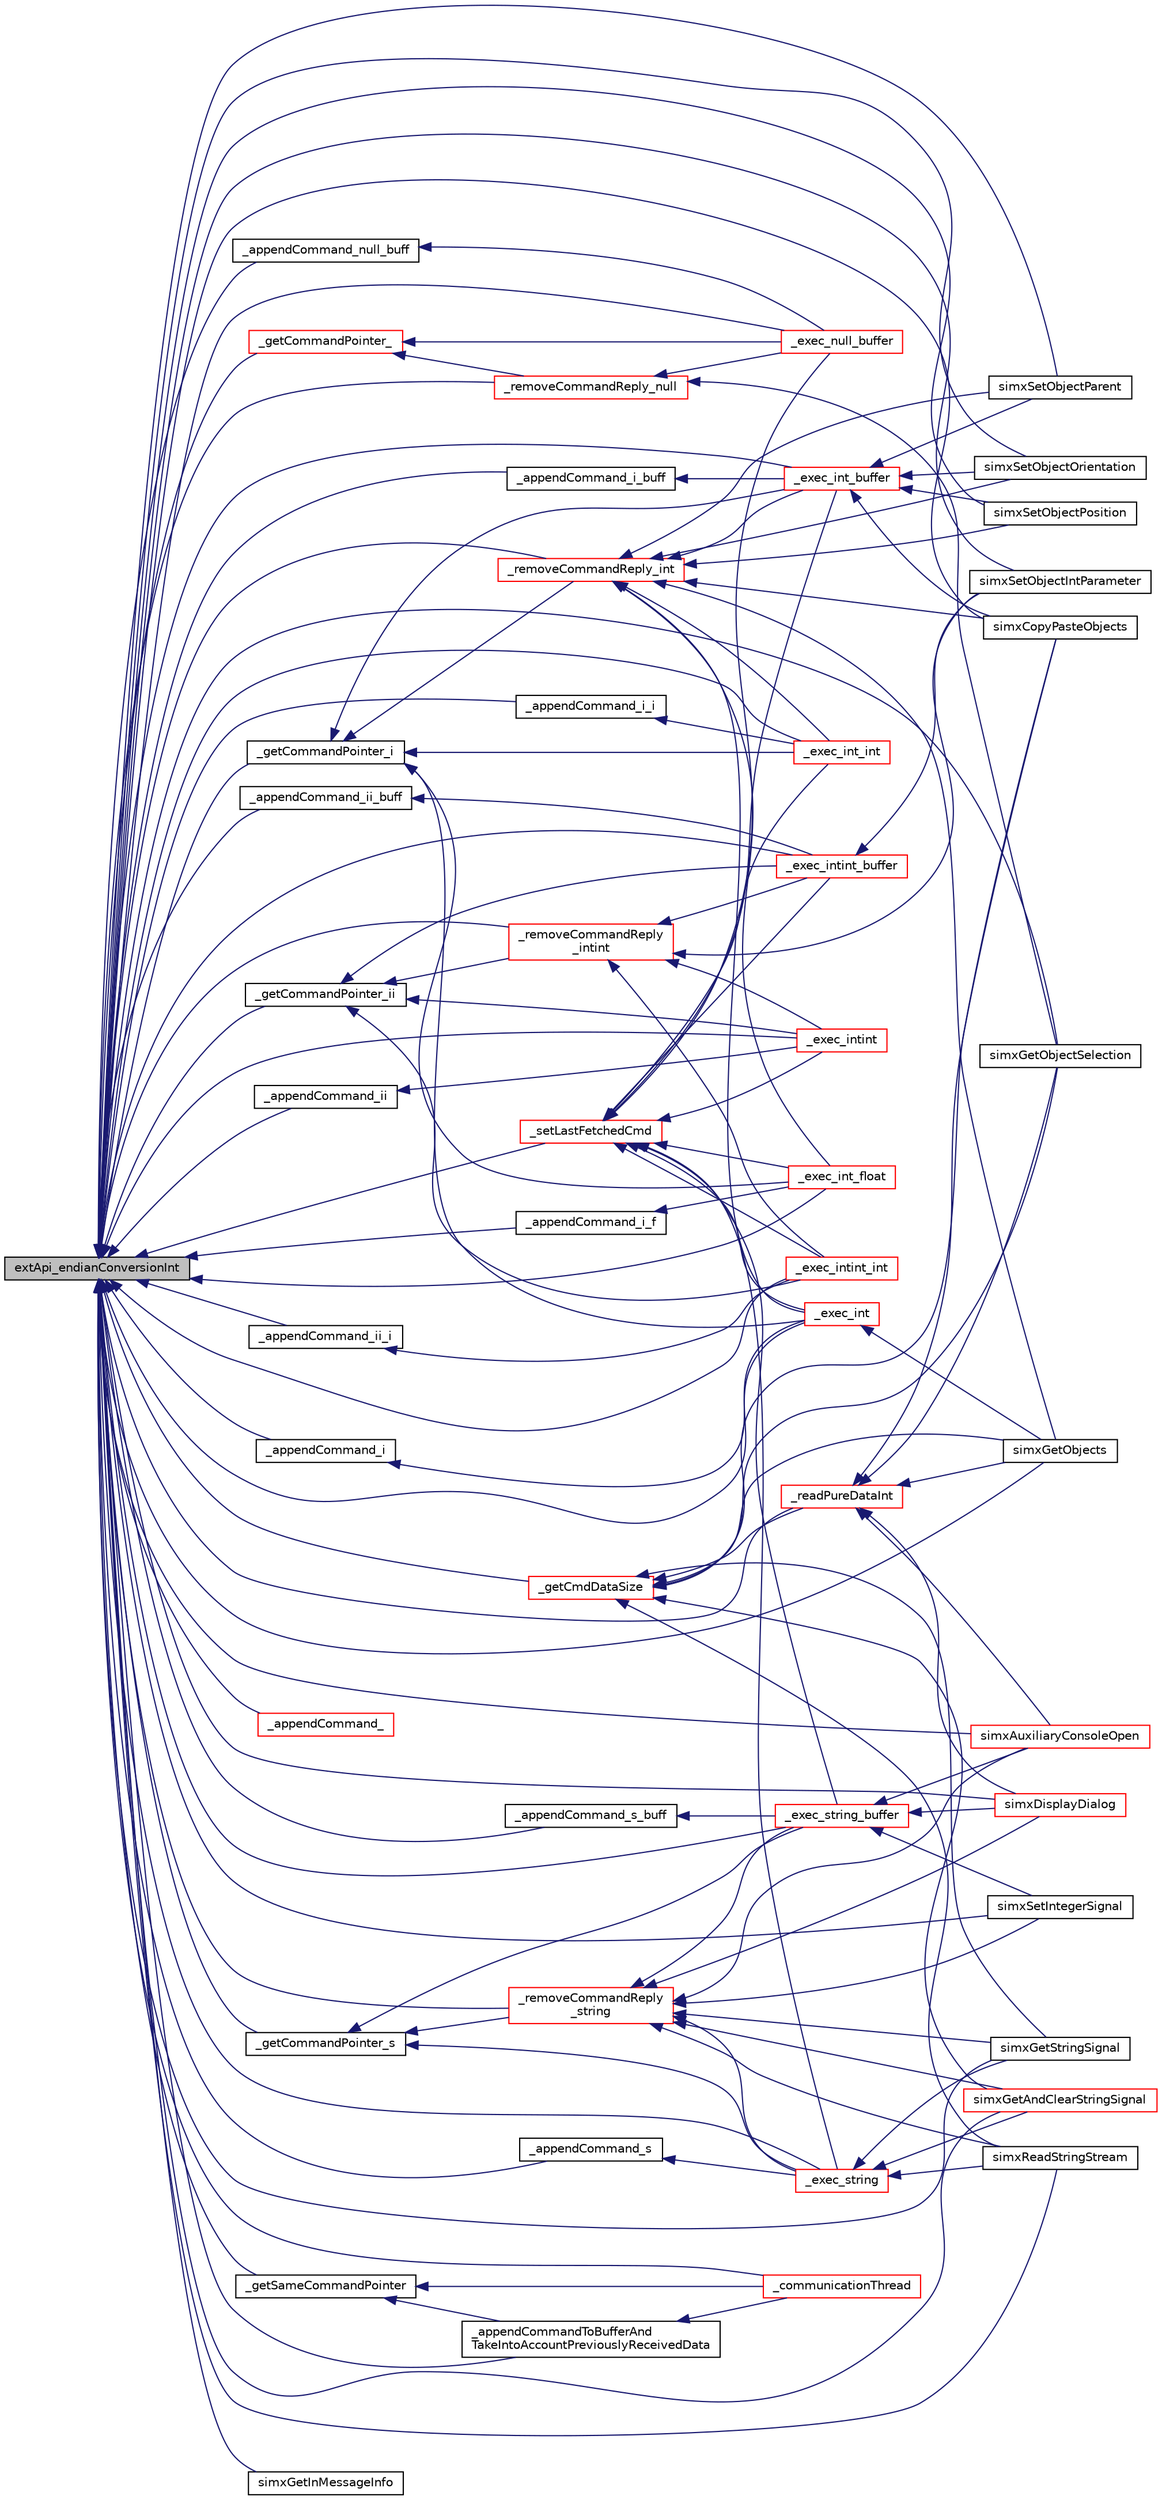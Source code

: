 digraph "extApi_endianConversionInt"
{
  edge [fontname="Helvetica",fontsize="10",labelfontname="Helvetica",labelfontsize="10"];
  node [fontname="Helvetica",fontsize="10",shape=record];
  rankdir="LR";
  Node1 [label="extApi_endianConversionInt",height=0.2,width=0.4,color="black", fillcolor="grey75", style="filled" fontcolor="black"];
  Node1 -> Node2 [dir="back",color="midnightblue",fontsize="10",style="solid"];
  Node2 [label="_setLastFetchedCmd",height=0.2,width=0.4,color="red", fillcolor="white", style="filled",URL="$ext_api_8c.html#ad4cc41d2856011509d396a51f1d43666"];
  Node2 -> Node3 [dir="back",color="midnightblue",fontsize="10",style="solid"];
  Node3 [label="_exec_null_buffer",height=0.2,width=0.4,color="red", fillcolor="white", style="filled",URL="$ext_api_8c.html#a6e5bbe1e829dc2e96f74de0273e580fd"];
  Node2 -> Node4 [dir="back",color="midnightblue",fontsize="10",style="solid"];
  Node4 [label="_exec_int",height=0.2,width=0.4,color="red", fillcolor="white", style="filled",URL="$ext_api_8c.html#a3f9fac4b9f89024076034ffa70db1116"];
  Node4 -> Node5 [dir="back",color="midnightblue",fontsize="10",style="solid"];
  Node5 [label="simxGetObjects",height=0.2,width=0.4,color="black", fillcolor="white", style="filled",URL="$ext_api_8h.html#af16a2c26c4b5efc3dbab4d48304a3731"];
  Node2 -> Node6 [dir="back",color="midnightblue",fontsize="10",style="solid"];
  Node6 [label="_exec_intint",height=0.2,width=0.4,color="red", fillcolor="white", style="filled",URL="$ext_api_8c.html#a08086a57ef343cf270d0ce254755f9b1"];
  Node2 -> Node7 [dir="back",color="midnightblue",fontsize="10",style="solid"];
  Node7 [label="_exec_string",height=0.2,width=0.4,color="red", fillcolor="white", style="filled",URL="$ext_api_8c.html#a8ed61bf56ec0a97663d58839033c3b8d"];
  Node7 -> Node8 [dir="back",color="midnightblue",fontsize="10",style="solid"];
  Node8 [label="simxGetStringSignal",height=0.2,width=0.4,color="black", fillcolor="white", style="filled",URL="$ext_api_8h.html#afb0369ac6659537bc4d51f688c71ea76"];
  Node7 -> Node9 [dir="back",color="midnightblue",fontsize="10",style="solid"];
  Node9 [label="simxGetAndClearStringSignal",height=0.2,width=0.4,color="red", fillcolor="white", style="filled",URL="$ext_api_8h.html#ac3f225130c93f73e6a4afed33fdd7089"];
  Node7 -> Node10 [dir="back",color="midnightblue",fontsize="10",style="solid"];
  Node10 [label="simxReadStringStream",height=0.2,width=0.4,color="black", fillcolor="white", style="filled",URL="$ext_api_8h.html#ab5b5b691c129977c493d487bd8cd48c2"];
  Node2 -> Node11 [dir="back",color="midnightblue",fontsize="10",style="solid"];
  Node11 [label="_exec_int_int",height=0.2,width=0.4,color="red", fillcolor="white", style="filled",URL="$ext_api_8c.html#ac38cf11e1170dd061d6755bd73012edf"];
  Node2 -> Node12 [dir="back",color="midnightblue",fontsize="10",style="solid"];
  Node12 [label="_exec_intint_int",height=0.2,width=0.4,color="red", fillcolor="white", style="filled",URL="$ext_api_8c.html#a6c24b4d2c4ef060907e00d52fb7eba93"];
  Node2 -> Node13 [dir="back",color="midnightblue",fontsize="10",style="solid"];
  Node13 [label="_exec_intint_buffer",height=0.2,width=0.4,color="red", fillcolor="white", style="filled",URL="$ext_api_8c.html#a913a1086f779eb53fe8c012cc6aad3df"];
  Node13 -> Node14 [dir="back",color="midnightblue",fontsize="10",style="solid"];
  Node14 [label="simxSetObjectIntParameter",height=0.2,width=0.4,color="black", fillcolor="white", style="filled",URL="$ext_api_8h.html#a9d2b78efea2f924f805eea8fbe84325a"];
  Node2 -> Node15 [dir="back",color="midnightblue",fontsize="10",style="solid"];
  Node15 [label="_exec_int_float",height=0.2,width=0.4,color="red", fillcolor="white", style="filled",URL="$ext_api_8c.html#a4d1f15efbb05ebc04a8431b0f47dfe97"];
  Node2 -> Node16 [dir="back",color="midnightblue",fontsize="10",style="solid"];
  Node16 [label="_exec_int_buffer",height=0.2,width=0.4,color="red", fillcolor="white", style="filled",URL="$ext_api_8c.html#aa45d3ce06ddc5671219e14edde3e8c1a"];
  Node16 -> Node17 [dir="back",color="midnightblue",fontsize="10",style="solid"];
  Node17 [label="simxSetObjectOrientation",height=0.2,width=0.4,color="black", fillcolor="white", style="filled",URL="$ext_api_8h.html#ac4a989b4282bebdb5aed1f2c92543bf6"];
  Node16 -> Node18 [dir="back",color="midnightblue",fontsize="10",style="solid"];
  Node18 [label="simxSetObjectPosition",height=0.2,width=0.4,color="black", fillcolor="white", style="filled",URL="$ext_api_8h.html#a1edc11093200a1ac859847bc220ec27f"];
  Node16 -> Node19 [dir="back",color="midnightblue",fontsize="10",style="solid"];
  Node19 [label="simxSetObjectParent",height=0.2,width=0.4,color="black", fillcolor="white", style="filled",URL="$ext_api_8h.html#af37214dc11d5b619d1d3cbc8eb41948e"];
  Node16 -> Node20 [dir="back",color="midnightblue",fontsize="10",style="solid"];
  Node20 [label="simxCopyPasteObjects",height=0.2,width=0.4,color="black", fillcolor="white", style="filled",URL="$ext_api_8h.html#a0e25bdee3fb41f29cb732923102a5c28"];
  Node2 -> Node21 [dir="back",color="midnightblue",fontsize="10",style="solid"];
  Node21 [label="_exec_string_buffer",height=0.2,width=0.4,color="red", fillcolor="white", style="filled",URL="$ext_api_8c.html#adb74c31832d3e7bb70c0df25a2f724f5"];
  Node21 -> Node22 [dir="back",color="midnightblue",fontsize="10",style="solid"];
  Node22 [label="simxAuxiliaryConsoleOpen",height=0.2,width=0.4,color="red", fillcolor="white", style="filled",URL="$ext_api_8h.html#aedd27168f1c3e951070ae1fb938d0bcb"];
  Node21 -> Node23 [dir="back",color="midnightblue",fontsize="10",style="solid"];
  Node23 [label="simxDisplayDialog",height=0.2,width=0.4,color="red", fillcolor="white", style="filled",URL="$ext_api_8h.html#aaeebfc862cb0bde3bdd5c3407b60f460"];
  Node21 -> Node24 [dir="back",color="midnightblue",fontsize="10",style="solid"];
  Node24 [label="simxSetIntegerSignal",height=0.2,width=0.4,color="black", fillcolor="white", style="filled",URL="$ext_api_8h.html#a71107ed12aae713652dce57f6b6d366e"];
  Node1 -> Node3 [dir="back",color="midnightblue",fontsize="10",style="solid"];
  Node1 -> Node4 [dir="back",color="midnightblue",fontsize="10",style="solid"];
  Node1 -> Node6 [dir="back",color="midnightblue",fontsize="10",style="solid"];
  Node1 -> Node7 [dir="back",color="midnightblue",fontsize="10",style="solid"];
  Node1 -> Node11 [dir="back",color="midnightblue",fontsize="10",style="solid"];
  Node1 -> Node12 [dir="back",color="midnightblue",fontsize="10",style="solid"];
  Node1 -> Node13 [dir="back",color="midnightblue",fontsize="10",style="solid"];
  Node1 -> Node15 [dir="back",color="midnightblue",fontsize="10",style="solid"];
  Node1 -> Node16 [dir="back",color="midnightblue",fontsize="10",style="solid"];
  Node1 -> Node21 [dir="back",color="midnightblue",fontsize="10",style="solid"];
  Node1 -> Node25 [dir="back",color="midnightblue",fontsize="10",style="solid"];
  Node25 [label="_readPureDataInt",height=0.2,width=0.4,color="red", fillcolor="white", style="filled",URL="$ext_api_8c.html#a3eceda588775228d46b5f253233bc370"];
  Node25 -> Node22 [dir="back",color="midnightblue",fontsize="10",style="solid"];
  Node25 -> Node5 [dir="back",color="midnightblue",fontsize="10",style="solid"];
  Node25 -> Node23 [dir="back",color="midnightblue",fontsize="10",style="solid"];
  Node25 -> Node20 [dir="back",color="midnightblue",fontsize="10",style="solid"];
  Node25 -> Node26 [dir="back",color="midnightblue",fontsize="10",style="solid"];
  Node26 [label="simxGetObjectSelection",height=0.2,width=0.4,color="black", fillcolor="white", style="filled",URL="$ext_api_8h.html#a54a1782a88e76582bea326066d52ee36"];
  Node1 -> Node27 [dir="back",color="midnightblue",fontsize="10",style="solid"];
  Node27 [label="_getCommandPointer_",height=0.2,width=0.4,color="red", fillcolor="white", style="filled",URL="$ext_api_8c.html#aaf6cef132ab255a842b4bb2cd7bce56a"];
  Node27 -> Node3 [dir="back",color="midnightblue",fontsize="10",style="solid"];
  Node27 -> Node28 [dir="back",color="midnightblue",fontsize="10",style="solid"];
  Node28 [label="_removeCommandReply_null",height=0.2,width=0.4,color="red", fillcolor="white", style="filled",URL="$ext_api_8c.html#ac569d534306369b3033e87a52c8f2e5f"];
  Node28 -> Node3 [dir="back",color="midnightblue",fontsize="10",style="solid"];
  Node28 -> Node26 [dir="back",color="midnightblue",fontsize="10",style="solid"];
  Node1 -> Node29 [dir="back",color="midnightblue",fontsize="10",style="solid"];
  Node29 [label="_getCommandPointer_i",height=0.2,width=0.4,color="black", fillcolor="white", style="filled",URL="$ext_api_8c.html#a0d2d3655f774e52433af447535b63f31"];
  Node29 -> Node4 [dir="back",color="midnightblue",fontsize="10",style="solid"];
  Node29 -> Node11 [dir="back",color="midnightblue",fontsize="10",style="solid"];
  Node29 -> Node15 [dir="back",color="midnightblue",fontsize="10",style="solid"];
  Node29 -> Node16 [dir="back",color="midnightblue",fontsize="10",style="solid"];
  Node29 -> Node30 [dir="back",color="midnightblue",fontsize="10",style="solid"];
  Node30 [label="_removeCommandReply_int",height=0.2,width=0.4,color="red", fillcolor="white", style="filled",URL="$ext_api_8c.html#a51441ce82ffdbca72699e159ead28822"];
  Node30 -> Node4 [dir="back",color="midnightblue",fontsize="10",style="solid"];
  Node30 -> Node11 [dir="back",color="midnightblue",fontsize="10",style="solid"];
  Node30 -> Node15 [dir="back",color="midnightblue",fontsize="10",style="solid"];
  Node30 -> Node16 [dir="back",color="midnightblue",fontsize="10",style="solid"];
  Node30 -> Node17 [dir="back",color="midnightblue",fontsize="10",style="solid"];
  Node30 -> Node18 [dir="back",color="midnightblue",fontsize="10",style="solid"];
  Node30 -> Node19 [dir="back",color="midnightblue",fontsize="10",style="solid"];
  Node30 -> Node5 [dir="back",color="midnightblue",fontsize="10",style="solid"];
  Node30 -> Node20 [dir="back",color="midnightblue",fontsize="10",style="solid"];
  Node1 -> Node31 [dir="back",color="midnightblue",fontsize="10",style="solid"];
  Node31 [label="_getCommandPointer_ii",height=0.2,width=0.4,color="black", fillcolor="white", style="filled",URL="$ext_api_8c.html#ad33b42791692b0eeeec0a2c67502ce28"];
  Node31 -> Node6 [dir="back",color="midnightblue",fontsize="10",style="solid"];
  Node31 -> Node12 [dir="back",color="midnightblue",fontsize="10",style="solid"];
  Node31 -> Node13 [dir="back",color="midnightblue",fontsize="10",style="solid"];
  Node31 -> Node32 [dir="back",color="midnightblue",fontsize="10",style="solid"];
  Node32 [label="_removeCommandReply\l_intint",height=0.2,width=0.4,color="red", fillcolor="white", style="filled",URL="$ext_api_8c.html#ae5ddb8bbdf53e9f3166e57c4c55f0b5b"];
  Node32 -> Node6 [dir="back",color="midnightblue",fontsize="10",style="solid"];
  Node32 -> Node12 [dir="back",color="midnightblue",fontsize="10",style="solid"];
  Node32 -> Node13 [dir="back",color="midnightblue",fontsize="10",style="solid"];
  Node32 -> Node14 [dir="back",color="midnightblue",fontsize="10",style="solid"];
  Node1 -> Node33 [dir="back",color="midnightblue",fontsize="10",style="solid"];
  Node33 [label="_getCommandPointer_s",height=0.2,width=0.4,color="black", fillcolor="white", style="filled",URL="$ext_api_8c.html#a440950b4fc8f69ce5daf283bbbc38e9f"];
  Node33 -> Node7 [dir="back",color="midnightblue",fontsize="10",style="solid"];
  Node33 -> Node21 [dir="back",color="midnightblue",fontsize="10",style="solid"];
  Node33 -> Node34 [dir="back",color="midnightblue",fontsize="10",style="solid"];
  Node34 [label="_removeCommandReply\l_string",height=0.2,width=0.4,color="red", fillcolor="white", style="filled",URL="$ext_api_8c.html#a0ee03b8866e5f9a7b38323f42d379df7"];
  Node34 -> Node7 [dir="back",color="midnightblue",fontsize="10",style="solid"];
  Node34 -> Node21 [dir="back",color="midnightblue",fontsize="10",style="solid"];
  Node34 -> Node22 [dir="back",color="midnightblue",fontsize="10",style="solid"];
  Node34 -> Node23 [dir="back",color="midnightblue",fontsize="10",style="solid"];
  Node34 -> Node8 [dir="back",color="midnightblue",fontsize="10",style="solid"];
  Node34 -> Node9 [dir="back",color="midnightblue",fontsize="10",style="solid"];
  Node34 -> Node10 [dir="back",color="midnightblue",fontsize="10",style="solid"];
  Node34 -> Node24 [dir="back",color="midnightblue",fontsize="10",style="solid"];
  Node1 -> Node35 [dir="back",color="midnightblue",fontsize="10",style="solid"];
  Node35 [label="_appendCommand_",height=0.2,width=0.4,color="red", fillcolor="white", style="filled",URL="$ext_api_8c.html#ac126203fe05107ed332aa8fe6a48f999"];
  Node1 -> Node36 [dir="back",color="midnightblue",fontsize="10",style="solid"];
  Node36 [label="_appendCommand_null_buff",height=0.2,width=0.4,color="black", fillcolor="white", style="filled",URL="$ext_api_8c.html#adf97e07e7d90be2a7552b9631f4c8651"];
  Node36 -> Node3 [dir="back",color="midnightblue",fontsize="10",style="solid"];
  Node1 -> Node37 [dir="back",color="midnightblue",fontsize="10",style="solid"];
  Node37 [label="_appendCommand_i",height=0.2,width=0.4,color="black", fillcolor="white", style="filled",URL="$ext_api_8c.html#af3068e561cfcc74e8ff2131fac89ba59"];
  Node37 -> Node4 [dir="back",color="midnightblue",fontsize="10",style="solid"];
  Node1 -> Node38 [dir="back",color="midnightblue",fontsize="10",style="solid"];
  Node38 [label="_appendCommand_ii",height=0.2,width=0.4,color="black", fillcolor="white", style="filled",URL="$ext_api_8c.html#a1dd0efd5b1fb9f0303147a2dcb9f7917"];
  Node38 -> Node6 [dir="back",color="midnightblue",fontsize="10",style="solid"];
  Node1 -> Node39 [dir="back",color="midnightblue",fontsize="10",style="solid"];
  Node39 [label="_appendCommand_s",height=0.2,width=0.4,color="black", fillcolor="white", style="filled",URL="$ext_api_8c.html#a716a184796e0225537f604be8383692f"];
  Node39 -> Node7 [dir="back",color="midnightblue",fontsize="10",style="solid"];
  Node1 -> Node40 [dir="back",color="midnightblue",fontsize="10",style="solid"];
  Node40 [label="_appendCommand_i_i",height=0.2,width=0.4,color="black", fillcolor="white", style="filled",URL="$ext_api_8c.html#a029b8553dbefeed390eff834c2bfc1fd"];
  Node40 -> Node11 [dir="back",color="midnightblue",fontsize="10",style="solid"];
  Node1 -> Node41 [dir="back",color="midnightblue",fontsize="10",style="solid"];
  Node41 [label="_appendCommand_ii_i",height=0.2,width=0.4,color="black", fillcolor="white", style="filled",URL="$ext_api_8c.html#a8511e2c2105441d9c1ea123b03506fe5"];
  Node41 -> Node12 [dir="back",color="midnightblue",fontsize="10",style="solid"];
  Node1 -> Node42 [dir="back",color="midnightblue",fontsize="10",style="solid"];
  Node42 [label="_appendCommand_i_f",height=0.2,width=0.4,color="black", fillcolor="white", style="filled",URL="$ext_api_8c.html#a468c15266073acf4a22f11d054e9113f"];
  Node42 -> Node15 [dir="back",color="midnightblue",fontsize="10",style="solid"];
  Node1 -> Node43 [dir="back",color="midnightblue",fontsize="10",style="solid"];
  Node43 [label="_appendCommand_i_buff",height=0.2,width=0.4,color="black", fillcolor="white", style="filled",URL="$ext_api_8c.html#abf00e1f860c6ba2ac144b16fcd8d04d8"];
  Node43 -> Node16 [dir="back",color="midnightblue",fontsize="10",style="solid"];
  Node1 -> Node44 [dir="back",color="midnightblue",fontsize="10",style="solid"];
  Node44 [label="_appendCommand_ii_buff",height=0.2,width=0.4,color="black", fillcolor="white", style="filled",URL="$ext_api_8c.html#adeda599e21f8beb63afcac7f507f77ee"];
  Node44 -> Node13 [dir="back",color="midnightblue",fontsize="10",style="solid"];
  Node1 -> Node45 [dir="back",color="midnightblue",fontsize="10",style="solid"];
  Node45 [label="_appendCommand_s_buff",height=0.2,width=0.4,color="black", fillcolor="white", style="filled",URL="$ext_api_8c.html#af20b711251b808d1351463eb21687977"];
  Node45 -> Node21 [dir="back",color="midnightblue",fontsize="10",style="solid"];
  Node1 -> Node46 [dir="back",color="midnightblue",fontsize="10",style="solid"];
  Node46 [label="_appendCommandToBufferAnd\lTakeIntoAccountPreviouslyReceivedData",height=0.2,width=0.4,color="black", fillcolor="white", style="filled",URL="$ext_api_8c.html#a4c2018474a7e3721bd7b508e4c24eaf6"];
  Node46 -> Node47 [dir="back",color="midnightblue",fontsize="10",style="solid"];
  Node47 [label="_communicationThread",height=0.2,width=0.4,color="red", fillcolor="white", style="filled",URL="$ext_api_8c.html#a59c9b2c70208a3484ea718c8a57773af"];
  Node1 -> Node48 [dir="back",color="midnightblue",fontsize="10",style="solid"];
  Node48 [label="_getSameCommandPointer",height=0.2,width=0.4,color="black", fillcolor="white", style="filled",URL="$ext_api_8c.html#a61de0cf349e65f105a405d5aadffe81e"];
  Node48 -> Node46 [dir="back",color="midnightblue",fontsize="10",style="solid"];
  Node48 -> Node47 [dir="back",color="midnightblue",fontsize="10",style="solid"];
  Node1 -> Node49 [dir="back",color="midnightblue",fontsize="10",style="solid"];
  Node49 [label="_getCmdDataSize",height=0.2,width=0.4,color="red", fillcolor="white", style="filled",URL="$ext_api_8c.html#a9b2f84fc1ffa6431876abd839e8ade87"];
  Node49 -> Node25 [dir="back",color="midnightblue",fontsize="10",style="solid"];
  Node49 -> Node5 [dir="back",color="midnightblue",fontsize="10",style="solid"];
  Node49 -> Node20 [dir="back",color="midnightblue",fontsize="10",style="solid"];
  Node49 -> Node26 [dir="back",color="midnightblue",fontsize="10",style="solid"];
  Node49 -> Node8 [dir="back",color="midnightblue",fontsize="10",style="solid"];
  Node49 -> Node9 [dir="back",color="midnightblue",fontsize="10",style="solid"];
  Node49 -> Node10 [dir="back",color="midnightblue",fontsize="10",style="solid"];
  Node1 -> Node47 [dir="back",color="midnightblue",fontsize="10",style="solid"];
  Node1 -> Node28 [dir="back",color="midnightblue",fontsize="10",style="solid"];
  Node1 -> Node30 [dir="back",color="midnightblue",fontsize="10",style="solid"];
  Node1 -> Node32 [dir="back",color="midnightblue",fontsize="10",style="solid"];
  Node1 -> Node34 [dir="back",color="midnightblue",fontsize="10",style="solid"];
  Node1 -> Node50 [dir="back",color="midnightblue",fontsize="10",style="solid"];
  Node50 [label="simxGetInMessageInfo",height=0.2,width=0.4,color="black", fillcolor="white", style="filled",URL="$ext_api_8h.html#a6352a865d12df85cd218fac5f8fadba8"];
  Node1 -> Node22 [dir="back",color="midnightblue",fontsize="10",style="solid"];
  Node1 -> Node17 [dir="back",color="midnightblue",fontsize="10",style="solid"];
  Node1 -> Node18 [dir="back",color="midnightblue",fontsize="10",style="solid"];
  Node1 -> Node19 [dir="back",color="midnightblue",fontsize="10",style="solid"];
  Node1 -> Node5 [dir="back",color="midnightblue",fontsize="10",style="solid"];
  Node1 -> Node23 [dir="back",color="midnightblue",fontsize="10",style="solid"];
  Node1 -> Node20 [dir="back",color="midnightblue",fontsize="10",style="solid"];
  Node1 -> Node26 [dir="back",color="midnightblue",fontsize="10",style="solid"];
  Node1 -> Node8 [dir="back",color="midnightblue",fontsize="10",style="solid"];
  Node1 -> Node9 [dir="back",color="midnightblue",fontsize="10",style="solid"];
  Node1 -> Node10 [dir="back",color="midnightblue",fontsize="10",style="solid"];
  Node1 -> Node24 [dir="back",color="midnightblue",fontsize="10",style="solid"];
  Node1 -> Node14 [dir="back",color="midnightblue",fontsize="10",style="solid"];
}
